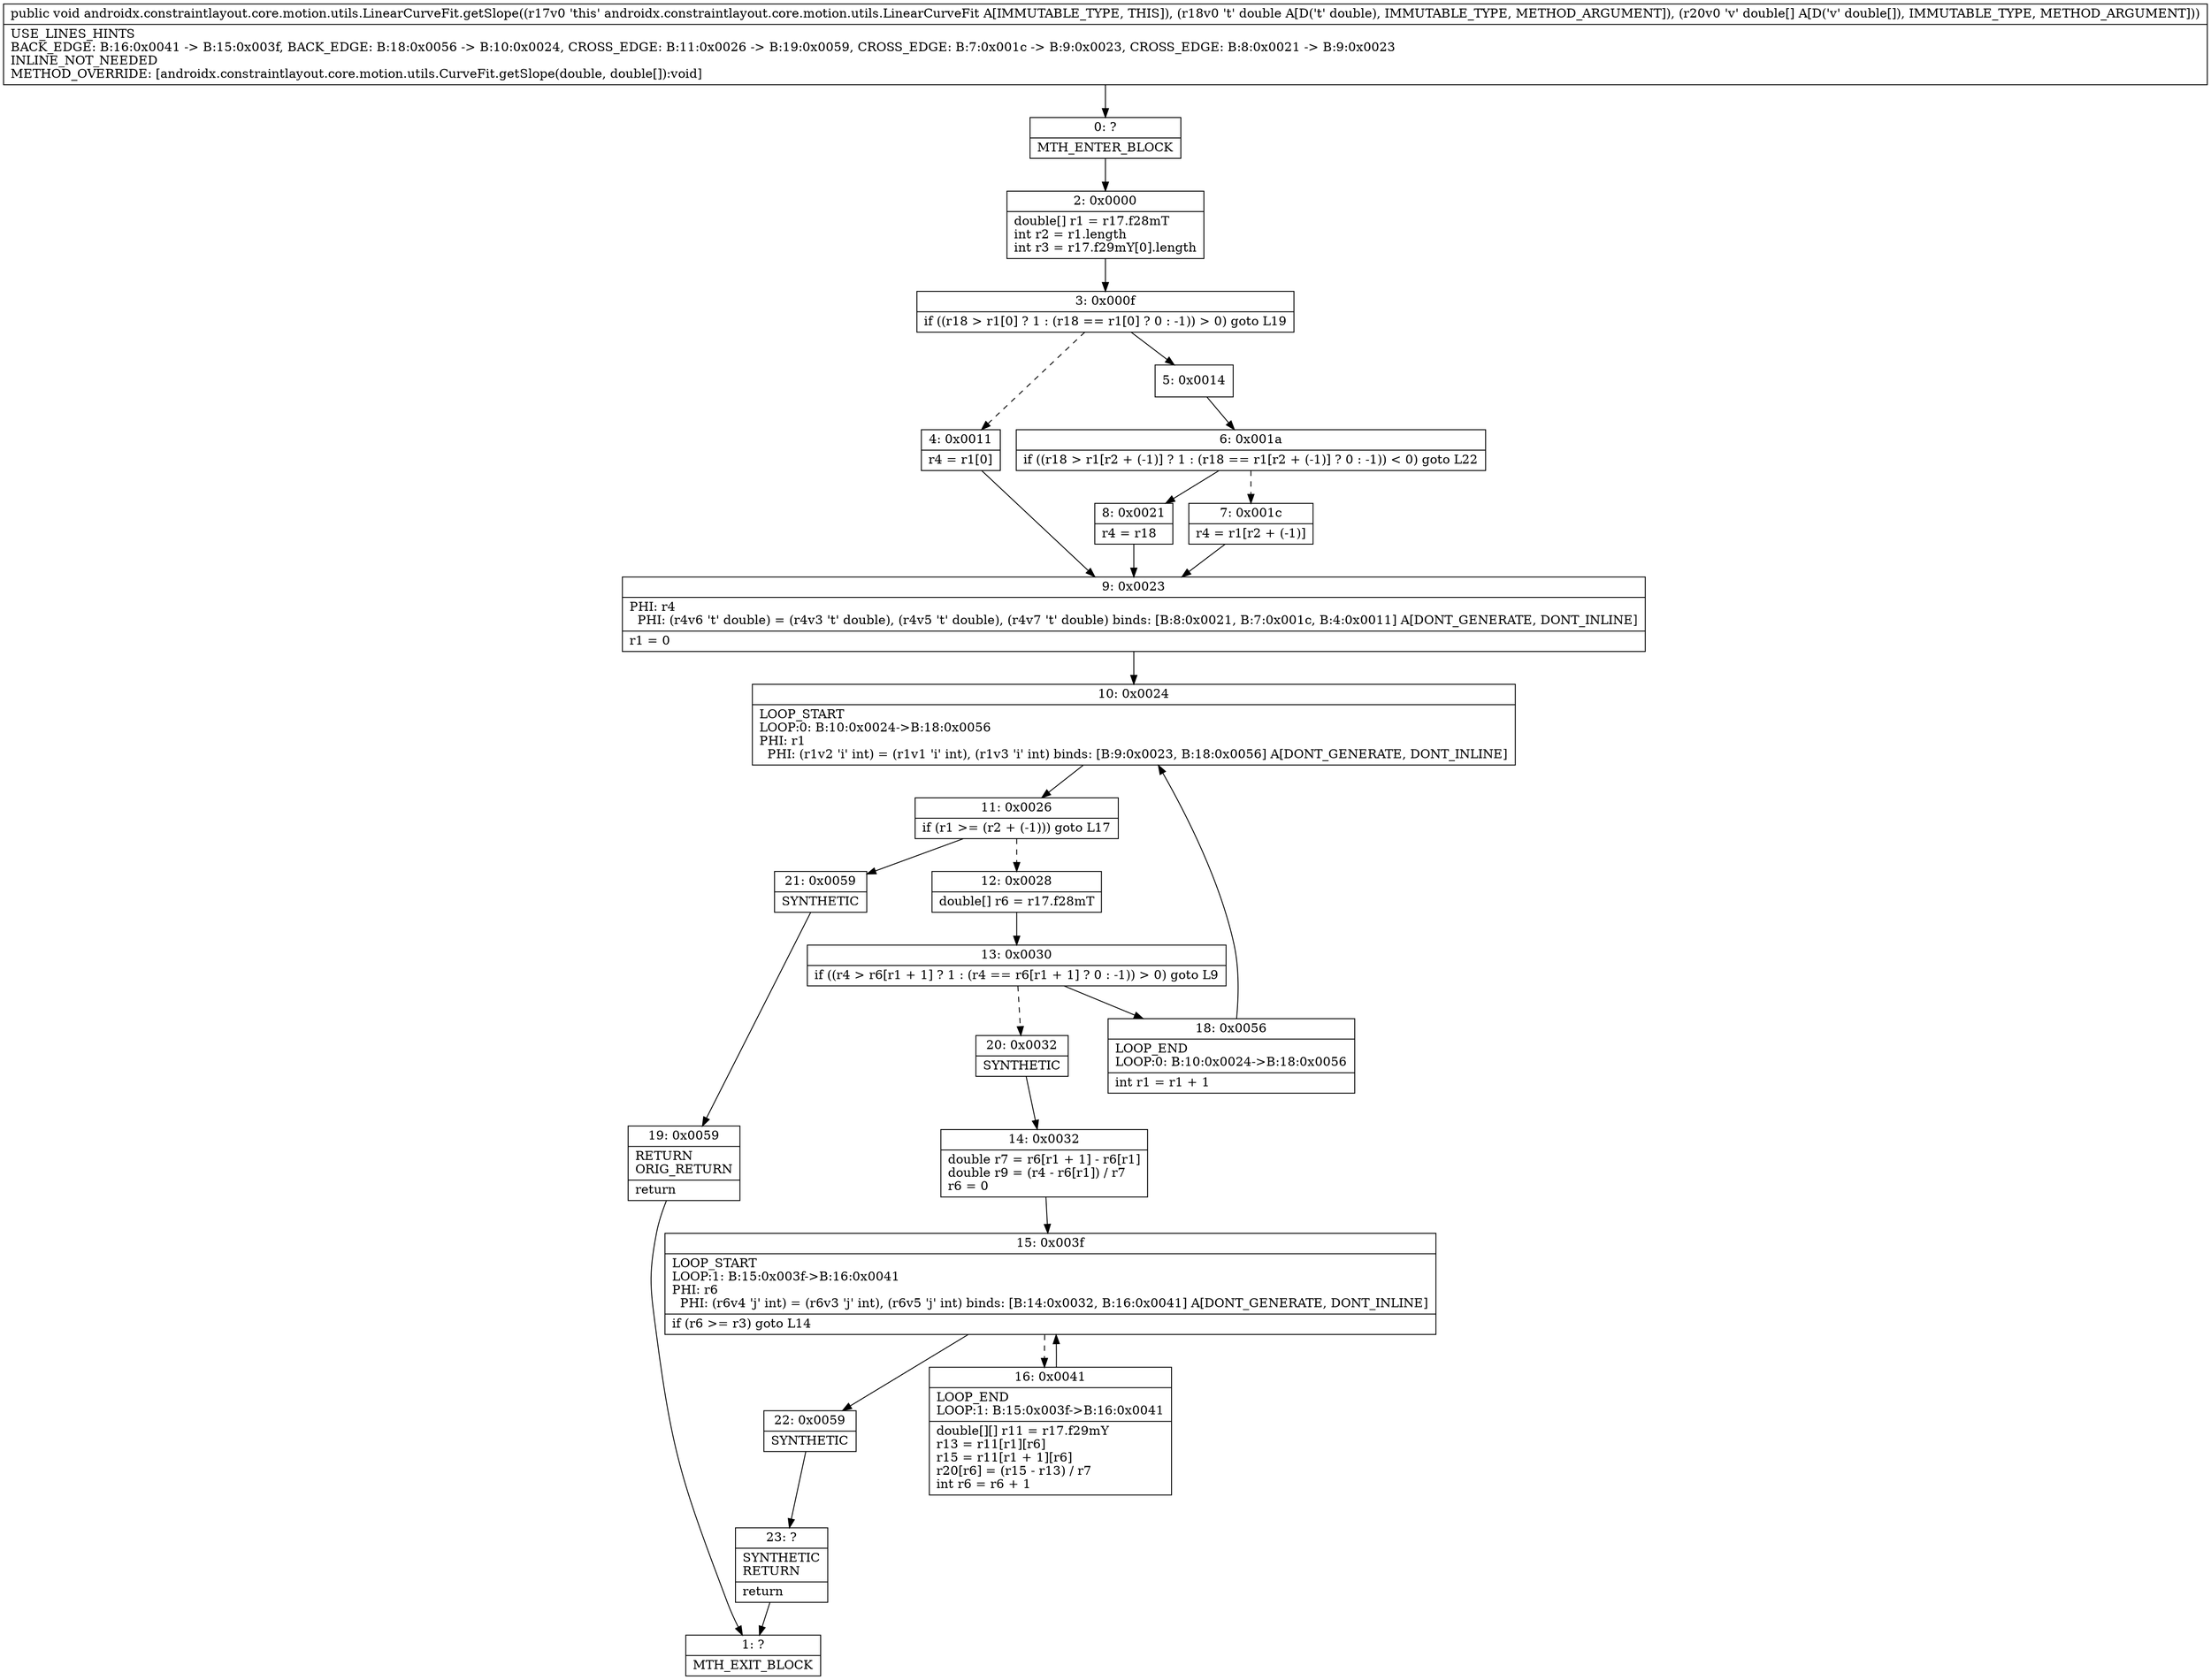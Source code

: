 digraph "CFG forandroidx.constraintlayout.core.motion.utils.LinearCurveFit.getSlope(D[D)V" {
Node_0 [shape=record,label="{0\:\ ?|MTH_ENTER_BLOCK\l}"];
Node_2 [shape=record,label="{2\:\ 0x0000|double[] r1 = r17.f28mT\lint r2 = r1.length\lint r3 = r17.f29mY[0].length\l}"];
Node_3 [shape=record,label="{3\:\ 0x000f|if ((r18 \> r1[0] ? 1 : (r18 == r1[0] ? 0 : \-1)) \> 0) goto L19\l}"];
Node_4 [shape=record,label="{4\:\ 0x0011|r4 = r1[0]\l}"];
Node_9 [shape=record,label="{9\:\ 0x0023|PHI: r4 \l  PHI: (r4v6 't' double) = (r4v3 't' double), (r4v5 't' double), (r4v7 't' double) binds: [B:8:0x0021, B:7:0x001c, B:4:0x0011] A[DONT_GENERATE, DONT_INLINE]\l|r1 = 0\l}"];
Node_10 [shape=record,label="{10\:\ 0x0024|LOOP_START\lLOOP:0: B:10:0x0024\-\>B:18:0x0056\lPHI: r1 \l  PHI: (r1v2 'i' int) = (r1v1 'i' int), (r1v3 'i' int) binds: [B:9:0x0023, B:18:0x0056] A[DONT_GENERATE, DONT_INLINE]\l}"];
Node_11 [shape=record,label="{11\:\ 0x0026|if (r1 \>= (r2 + (\-1))) goto L17\l}"];
Node_12 [shape=record,label="{12\:\ 0x0028|double[] r6 = r17.f28mT\l}"];
Node_13 [shape=record,label="{13\:\ 0x0030|if ((r4 \> r6[r1 + 1] ? 1 : (r4 == r6[r1 + 1] ? 0 : \-1)) \> 0) goto L9\l}"];
Node_18 [shape=record,label="{18\:\ 0x0056|LOOP_END\lLOOP:0: B:10:0x0024\-\>B:18:0x0056\l|int r1 = r1 + 1\l}"];
Node_20 [shape=record,label="{20\:\ 0x0032|SYNTHETIC\l}"];
Node_14 [shape=record,label="{14\:\ 0x0032|double r7 = r6[r1 + 1] \- r6[r1]\ldouble r9 = (r4 \- r6[r1]) \/ r7\lr6 = 0\l}"];
Node_15 [shape=record,label="{15\:\ 0x003f|LOOP_START\lLOOP:1: B:15:0x003f\-\>B:16:0x0041\lPHI: r6 \l  PHI: (r6v4 'j' int) = (r6v3 'j' int), (r6v5 'j' int) binds: [B:14:0x0032, B:16:0x0041] A[DONT_GENERATE, DONT_INLINE]\l|if (r6 \>= r3) goto L14\l}"];
Node_16 [shape=record,label="{16\:\ 0x0041|LOOP_END\lLOOP:1: B:15:0x003f\-\>B:16:0x0041\l|double[][] r11 = r17.f29mY\lr13 = r11[r1][r6]\lr15 = r11[r1 + 1][r6]\lr20[r6] = (r15 \- r13) \/ r7\lint r6 = r6 + 1\l}"];
Node_22 [shape=record,label="{22\:\ 0x0059|SYNTHETIC\l}"];
Node_23 [shape=record,label="{23\:\ ?|SYNTHETIC\lRETURN\l|return\l}"];
Node_1 [shape=record,label="{1\:\ ?|MTH_EXIT_BLOCK\l}"];
Node_21 [shape=record,label="{21\:\ 0x0059|SYNTHETIC\l}"];
Node_19 [shape=record,label="{19\:\ 0x0059|RETURN\lORIG_RETURN\l|return\l}"];
Node_5 [shape=record,label="{5\:\ 0x0014}"];
Node_6 [shape=record,label="{6\:\ 0x001a|if ((r18 \> r1[r2 + (\-1)] ? 1 : (r18 == r1[r2 + (\-1)] ? 0 : \-1)) \< 0) goto L22\l}"];
Node_7 [shape=record,label="{7\:\ 0x001c|r4 = r1[r2 + (\-1)]\l}"];
Node_8 [shape=record,label="{8\:\ 0x0021|r4 = r18\l}"];
MethodNode[shape=record,label="{public void androidx.constraintlayout.core.motion.utils.LinearCurveFit.getSlope((r17v0 'this' androidx.constraintlayout.core.motion.utils.LinearCurveFit A[IMMUTABLE_TYPE, THIS]), (r18v0 't' double A[D('t' double), IMMUTABLE_TYPE, METHOD_ARGUMENT]), (r20v0 'v' double[] A[D('v' double[]), IMMUTABLE_TYPE, METHOD_ARGUMENT]))  | USE_LINES_HINTS\lBACK_EDGE: B:16:0x0041 \-\> B:15:0x003f, BACK_EDGE: B:18:0x0056 \-\> B:10:0x0024, CROSS_EDGE: B:11:0x0026 \-\> B:19:0x0059, CROSS_EDGE: B:7:0x001c \-\> B:9:0x0023, CROSS_EDGE: B:8:0x0021 \-\> B:9:0x0023\lINLINE_NOT_NEEDED\lMETHOD_OVERRIDE: [androidx.constraintlayout.core.motion.utils.CurveFit.getSlope(double, double[]):void]\l}"];
MethodNode -> Node_0;Node_0 -> Node_2;
Node_2 -> Node_3;
Node_3 -> Node_4[style=dashed];
Node_3 -> Node_5;
Node_4 -> Node_9;
Node_9 -> Node_10;
Node_10 -> Node_11;
Node_11 -> Node_12[style=dashed];
Node_11 -> Node_21;
Node_12 -> Node_13;
Node_13 -> Node_18;
Node_13 -> Node_20[style=dashed];
Node_18 -> Node_10;
Node_20 -> Node_14;
Node_14 -> Node_15;
Node_15 -> Node_16[style=dashed];
Node_15 -> Node_22;
Node_16 -> Node_15;
Node_22 -> Node_23;
Node_23 -> Node_1;
Node_21 -> Node_19;
Node_19 -> Node_1;
Node_5 -> Node_6;
Node_6 -> Node_7[style=dashed];
Node_6 -> Node_8;
Node_7 -> Node_9;
Node_8 -> Node_9;
}

